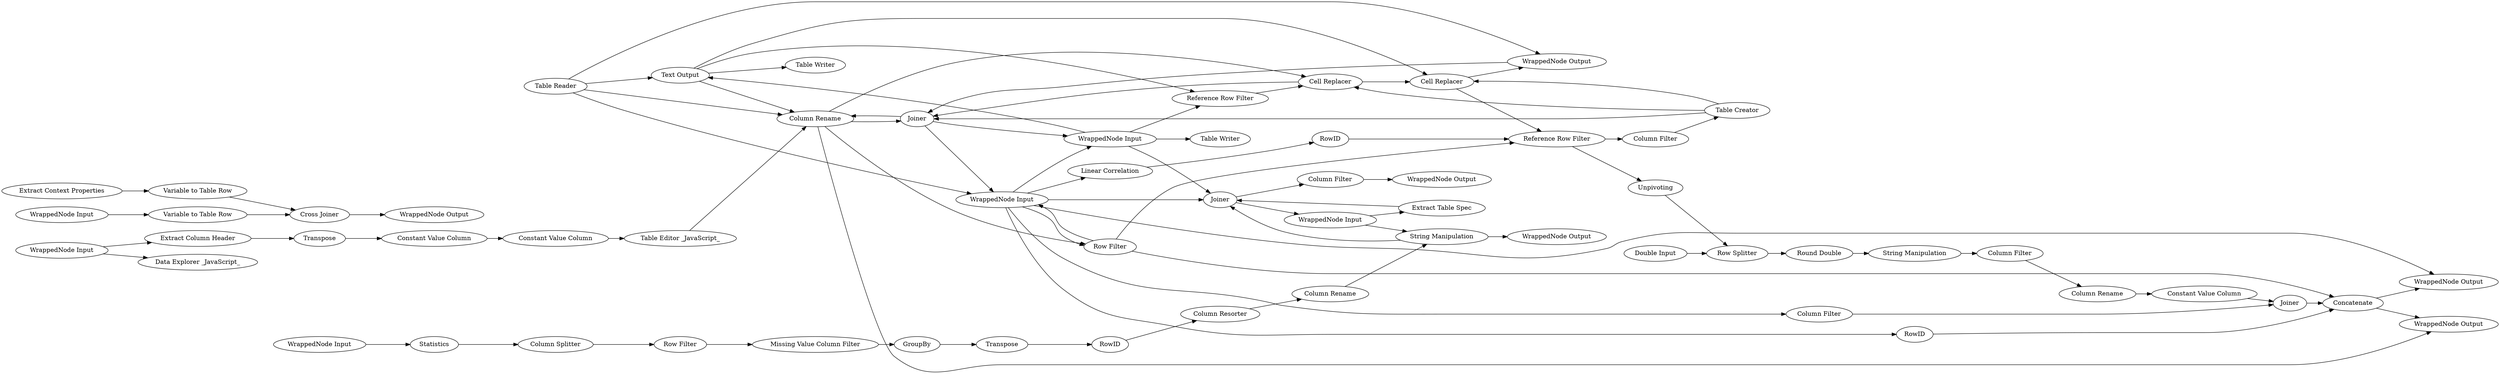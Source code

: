 digraph {
	1 [label="Table Reader"]
	92 [label="Table Writer"]
	101 [label="WrappedNode Output"]
	102 [label="WrappedNode Input"]
	116 [label="Empty Table Switch"]
	117 [label="End IF"]
	118 [label=Concatenate]
	119 [label="Constant Value Column"]
	120 [label="Table Editor _JavaScript_"]
	121 [label="Constant Value Column"]
	122 [label="Constant Value Column"]
	123 [label="Column Filter"]
	124 [label="Reference Row Filter"]
	125 [label="Row Filter"]
	126 [label="Column Filter"]
	127 [label=RowID]
	128 [label=Transpose]
	103 [label="Table Writer"]
	104 [label="Reference Column Filter"]
	105 [label="Table Writer"]
	108 [label="Data Explorer _JavaScript_"]
	109 [label="Table Editor _JavaScript_"]
	110 [label="Extract Column Header"]
	111 [label=Transpose]
	112 [label="Constant Value Column"]
	113 [label="Constant Value Column"]
	114 [label="WrappedNode Input"]
	115 [label="WrappedNode Output"]
	116 [label="Text Output"]
	117 [label="Column Rename"]
	119 [label="Cell Replacer"]
	120 [label="Table Creator"]
	121 [label="Cell Replacer"]
	48 [label="Extract Context Properties"]
	51 [label="Variable to Table Row"]
	53 [label="Variable to Table Row"]
	54 [label="Cross Joiner"]
	55 [label="WrappedNode Input"]
	56 [label="WrappedNode Output"]
	2 [label=Statistics]
	3 [label="Row Filter"]
	6 [label="Missing Value Column Filter"]
	7 [label=GroupBy]
	9 [label="Column Splitter"]
	10 [label=Transpose]
	11 [label=RowID]
	12 [label="Column Resorter"]
	13 [label="Column Rename"]
	14 [label="WrappedNode Input"]
	15 [label="WrappedNode Output"]
	16 [label="String Manipulation"]
	23 [label="Column Filter"]
	49 [label="Extract Table Spec"]
	104 [label=Joiner]
	105 [label="WrappedNode Input"]
	106 [label="WrappedNode Output"]
	118 [label=Joiner]
	24 [label="Linear Correlation"]
	44 [label=RowID]
	62 [label=Unpivoting]
	63 [label="Row Splitter"]
	65 [label="Round Double"]
	78 [label="Constant Value Column"]
	91 [label="Double Input"]
	93 [label="Column Rename"]
	95 [label="String Manipulation"]
	96 [label="Column Filter"]
	122 [label="Reference Row Filter"]
	125 [label="Row Filter"]
	126 [label="WrappedNode Input"]
	128 [label=Concatenate]
	129 [label=Joiner]
	130 [label="Column Filter"]
	131 [label="WrappedNode Output"]
	102 -> 116
	102 -> 124
	116 -> 117
	116 -> 124
	116 -> 121
	117 -> 125
	117 -> 101
	118 -> 117
	119 -> 118
	120 -> 118
	121 -> 122
	122 -> 123
	123 -> 120
	124 -> 119
	125 -> 126
	126 -> 127
	127 -> 128
	128 -> 101
	109 -> 117
	110 -> 111
	111 -> 112
	112 -> 113
	113 -> 109
	114 -> 110
	114 -> 108
	117 -> 119
	119 -> 121
	120 -> 121
	120 -> 119
	121 -> 115
	48 -> 51
	51 -> 54
	53 -> 54
	54 -> 56
	55 -> 53
	2 -> 9
	3 -> 6
	6 -> 7
	7 -> 10
	9 -> 3
	10 -> 11
	11 -> 12
	12 -> 13
	13 -> 16
	14 -> 2
	16 -> 15
	16 -> 104
	23 -> 106
	49 -> 104
	104 -> 23
	105 -> 49
	105 -> 16
	24 -> 44
	44 -> 122
	62 -> 63
	63 -> 65
	65 -> 95
	78 -> 129
	91 -> 63
	93 -> 78
	95 -> 96
	96 -> 93
	122 -> 62
	125 -> 122
	125 -> 128
	126 -> 125
	126 -> 24
	126 -> 130
	126 -> 131
	128 -> 131
	129 -> 128
	130 -> 129
	1 -> 115
	1 -> 117
	1 -> 116
	1 -> 126
	102 -> 104
	102 -> 92
	104 -> 105
	115 -> 118
	116 -> 103
	117 -> 118
	118 -> 126
	118 -> 102
	126 -> 104
	126 -> 102
	rankdir=LR
}
